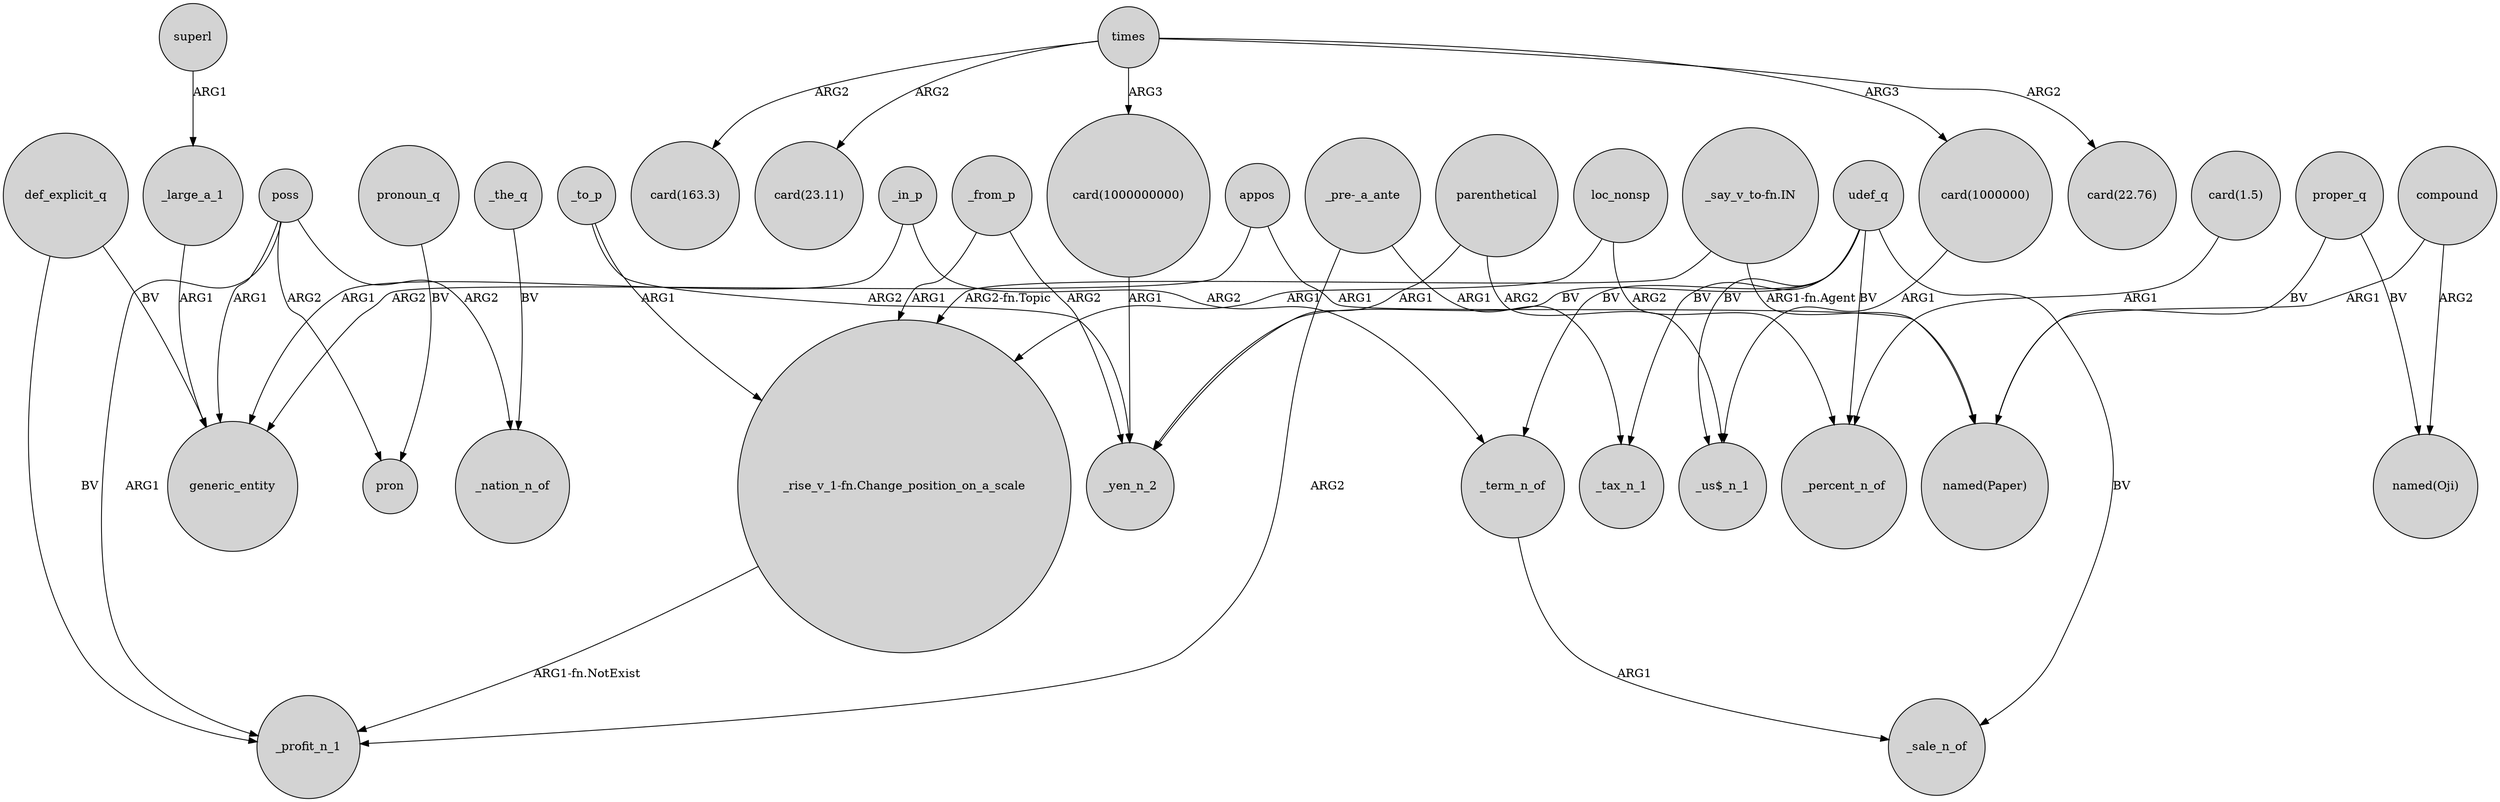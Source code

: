 digraph {
	node [shape=circle style=filled]
	superl -> _large_a_1 [label=ARG1]
	udef_q -> _yen_n_2 [label=BV]
	"card(1000000000)" -> _yen_n_2 [label=ARG1]
	poss -> generic_entity [label=ARG1]
	def_explicit_q -> _profit_n_1 [label=BV]
	poss -> pron [label=ARG2]
	"card(1.5)" -> _percent_n_of [label=ARG1]
	udef_q -> "_us$_n_1" [label=BV]
	proper_q -> "named(Paper)" [label=BV]
	compound -> "named(Paper)" [label=ARG1]
	def_explicit_q -> generic_entity [label=BV]
	appos -> generic_entity [label=ARG2]
	"_pre-_a_ante" -> _tax_n_1 [label=ARG1]
	times -> "card(1000000000)" [label=ARG3]
	_term_n_of -> _sale_n_of [label=ARG1]
	pronoun_q -> pron [label=BV]
	udef_q -> _tax_n_1 [label=BV]
	_the_q -> _nation_n_of [label=BV]
	times -> "card(1000000)" [label=ARG3]
	_large_a_1 -> generic_entity [label=ARG1]
	loc_nonsp -> _percent_n_of [label=ARG2]
	_in_p -> _term_n_of [label=ARG2]
	loc_nonsp -> "_rise_v_1-fn.Change_position_on_a_scale" [label=ARG1]
	parenthetical -> "_us$_n_1" [label=ARG2]
	udef_q -> _term_n_of [label=BV]
	times -> "card(22.76)" [label=ARG2]
	poss -> _nation_n_of [label=ARG2]
	udef_q -> _sale_n_of [label=BV]
	_to_p -> _yen_n_2 [label=ARG2]
	"_say_v_to-fn.IN" -> "_rise_v_1-fn.Change_position_on_a_scale" [label="ARG2-fn.Topic"]
	poss -> _profit_n_1 [label=ARG1]
	proper_q -> "named(Oji)" [label=BV]
	parenthetical -> _yen_n_2 [label=ARG1]
	"_say_v_to-fn.IN" -> "named(Paper)" [label="ARG1-fn.Agent"]
	_in_p -> generic_entity [label=ARG1]
	udef_q -> _percent_n_of [label=BV]
	_from_p -> _yen_n_2 [label=ARG2]
	_to_p -> "_rise_v_1-fn.Change_position_on_a_scale" [label=ARG1]
	compound -> "named(Oji)" [label=ARG2]
	"card(1000000)" -> "_us$_n_1" [label=ARG1]
	appos -> "named(Paper)" [label=ARG1]
	times -> "card(163.3)" [label=ARG2]
	"_pre-_a_ante" -> _profit_n_1 [label=ARG2]
	times -> "card(23.11)" [label=ARG2]
	_from_p -> "_rise_v_1-fn.Change_position_on_a_scale" [label=ARG1]
	"_rise_v_1-fn.Change_position_on_a_scale" -> _profit_n_1 [label="ARG1-fn.NotExist"]
}

